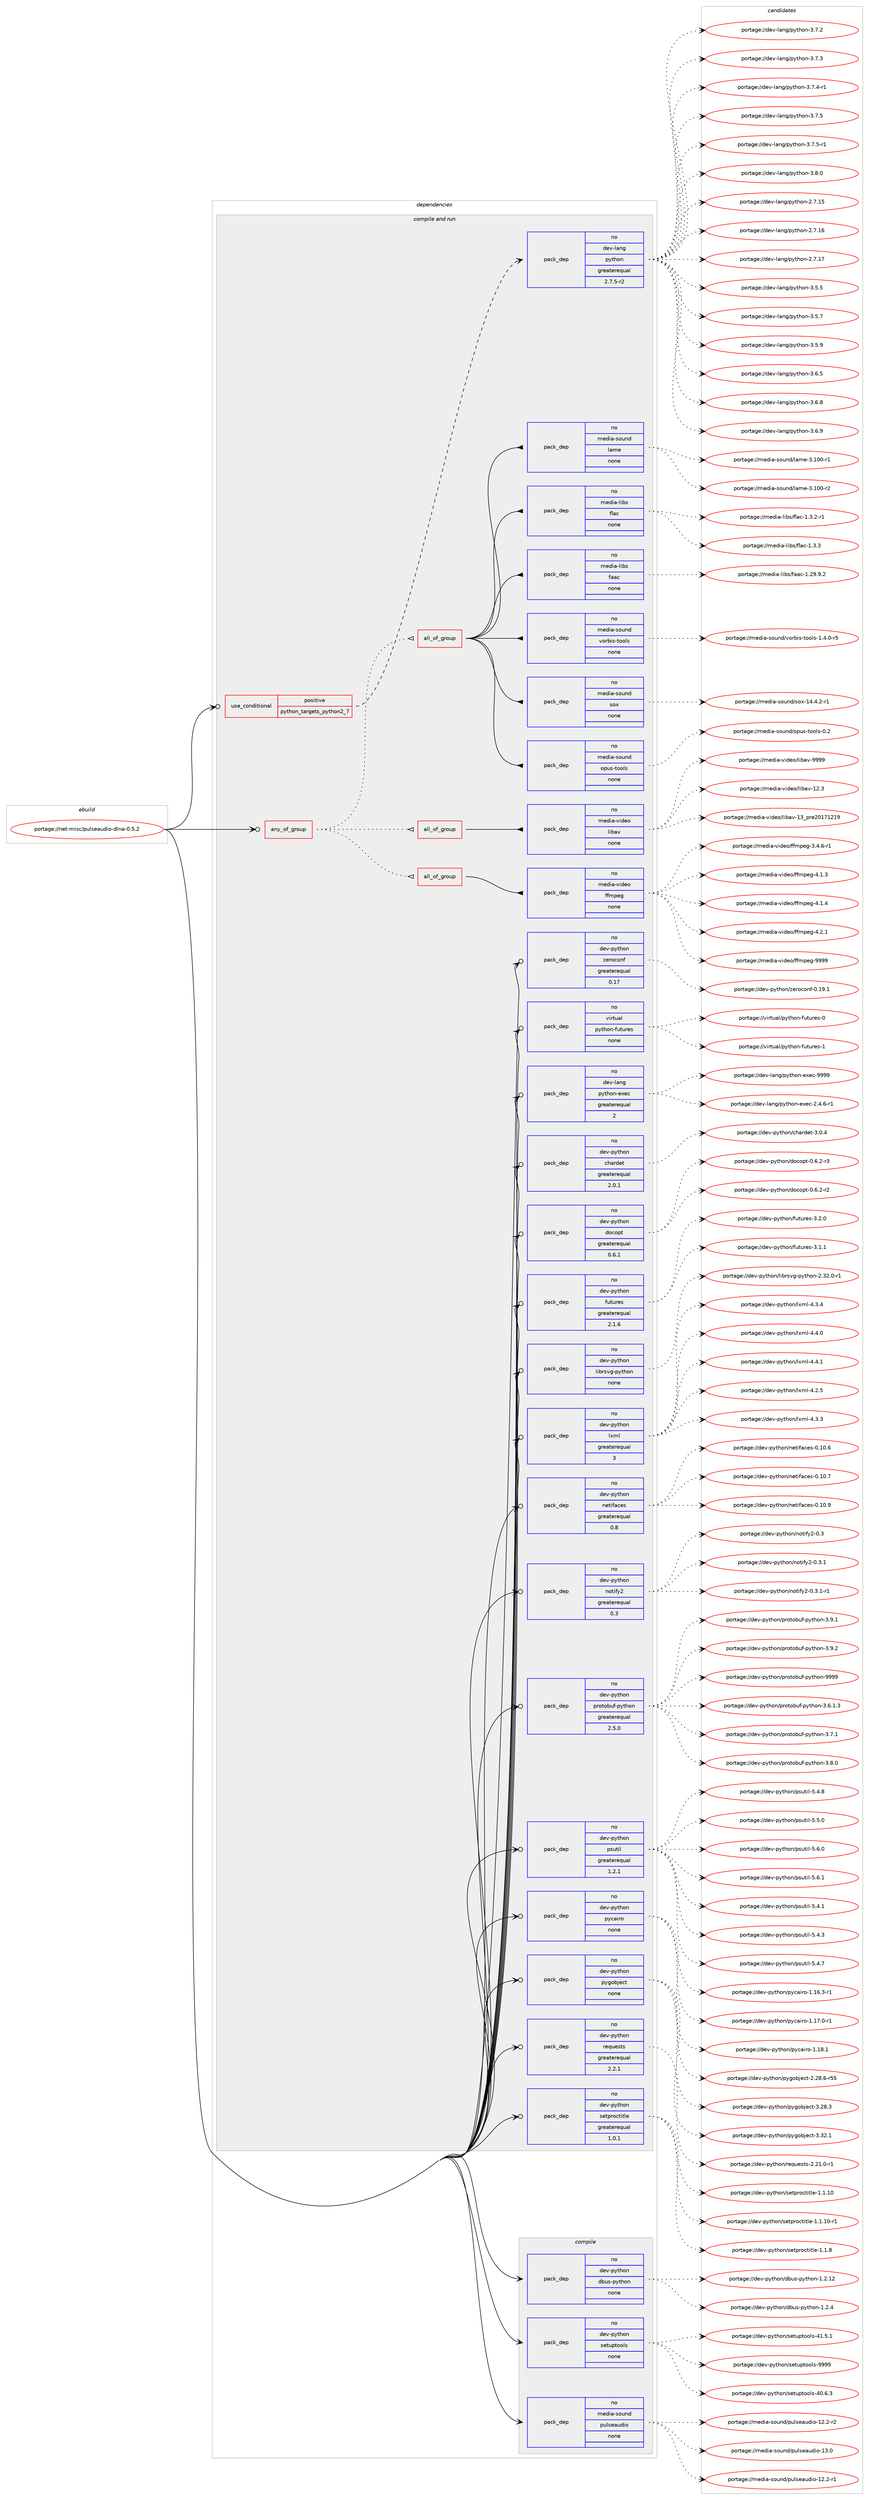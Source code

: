 digraph prolog {

# *************
# Graph options
# *************

newrank=true;
concentrate=true;
compound=true;
graph [rankdir=LR,fontname=Helvetica,fontsize=10,ranksep=1.5];#, ranksep=2.5, nodesep=0.2];
edge  [arrowhead=vee];
node  [fontname=Helvetica,fontsize=10];

# **********
# The ebuild
# **********

subgraph cluster_leftcol {
color=gray;
rank=same;
label=<<i>ebuild</i>>;
id [label="portage://net-misc/pulseaudio-dlna-0.5.2", color=red, width=4, href="../net-misc/pulseaudio-dlna-0.5.2.svg"];
}

# ****************
# The dependencies
# ****************

subgraph cluster_midcol {
color=gray;
label=<<i>dependencies</i>>;
subgraph cluster_compile {
fillcolor="#eeeeee";
style=filled;
label=<<i>compile</i>>;
subgraph pack270598 {
dependency369190 [label=<<TABLE BORDER="0" CELLBORDER="1" CELLSPACING="0" CELLPADDING="4" WIDTH="220"><TR><TD ROWSPAN="6" CELLPADDING="30">pack_dep</TD></TR><TR><TD WIDTH="110">no</TD></TR><TR><TD>dev-python</TD></TR><TR><TD>dbus-python</TD></TR><TR><TD>none</TD></TR><TR><TD></TD></TR></TABLE>>, shape=none, color=blue];
}
id:e -> dependency369190:w [weight=20,style="solid",arrowhead="vee"];
subgraph pack270599 {
dependency369191 [label=<<TABLE BORDER="0" CELLBORDER="1" CELLSPACING="0" CELLPADDING="4" WIDTH="220"><TR><TD ROWSPAN="6" CELLPADDING="30">pack_dep</TD></TR><TR><TD WIDTH="110">no</TD></TR><TR><TD>dev-python</TD></TR><TR><TD>setuptools</TD></TR><TR><TD>none</TD></TR><TR><TD></TD></TR></TABLE>>, shape=none, color=blue];
}
id:e -> dependency369191:w [weight=20,style="solid",arrowhead="vee"];
subgraph pack270600 {
dependency369192 [label=<<TABLE BORDER="0" CELLBORDER="1" CELLSPACING="0" CELLPADDING="4" WIDTH="220"><TR><TD ROWSPAN="6" CELLPADDING="30">pack_dep</TD></TR><TR><TD WIDTH="110">no</TD></TR><TR><TD>media-sound</TD></TR><TR><TD>pulseaudio</TD></TR><TR><TD>none</TD></TR><TR><TD></TD></TR></TABLE>>, shape=none, color=blue];
}
id:e -> dependency369192:w [weight=20,style="solid",arrowhead="vee"];
}
subgraph cluster_compileandrun {
fillcolor="#eeeeee";
style=filled;
label=<<i>compile and run</i>>;
subgraph any6014 {
dependency369193 [label=<<TABLE BORDER="0" CELLBORDER="1" CELLSPACING="0" CELLPADDING="4"><TR><TD CELLPADDING="10">any_of_group</TD></TR></TABLE>>, shape=none, color=red];subgraph all180 {
dependency369194 [label=<<TABLE BORDER="0" CELLBORDER="1" CELLSPACING="0" CELLPADDING="4"><TR><TD CELLPADDING="10">all_of_group</TD></TR></TABLE>>, shape=none, color=red];subgraph pack270601 {
dependency369195 [label=<<TABLE BORDER="0" CELLBORDER="1" CELLSPACING="0" CELLPADDING="4" WIDTH="220"><TR><TD ROWSPAN="6" CELLPADDING="30">pack_dep</TD></TR><TR><TD WIDTH="110">no</TD></TR><TR><TD>media-video</TD></TR><TR><TD>ffmpeg</TD></TR><TR><TD>none</TD></TR><TR><TD></TD></TR></TABLE>>, shape=none, color=blue];
}
dependency369194:e -> dependency369195:w [weight=20,style="solid",arrowhead="inv"];
}
dependency369193:e -> dependency369194:w [weight=20,style="dotted",arrowhead="oinv"];
subgraph all181 {
dependency369196 [label=<<TABLE BORDER="0" CELLBORDER="1" CELLSPACING="0" CELLPADDING="4"><TR><TD CELLPADDING="10">all_of_group</TD></TR></TABLE>>, shape=none, color=red];subgraph pack270602 {
dependency369197 [label=<<TABLE BORDER="0" CELLBORDER="1" CELLSPACING="0" CELLPADDING="4" WIDTH="220"><TR><TD ROWSPAN="6" CELLPADDING="30">pack_dep</TD></TR><TR><TD WIDTH="110">no</TD></TR><TR><TD>media-video</TD></TR><TR><TD>libav</TD></TR><TR><TD>none</TD></TR><TR><TD></TD></TR></TABLE>>, shape=none, color=blue];
}
dependency369196:e -> dependency369197:w [weight=20,style="solid",arrowhead="inv"];
}
dependency369193:e -> dependency369196:w [weight=20,style="dotted",arrowhead="oinv"];
subgraph all182 {
dependency369198 [label=<<TABLE BORDER="0" CELLBORDER="1" CELLSPACING="0" CELLPADDING="4"><TR><TD CELLPADDING="10">all_of_group</TD></TR></TABLE>>, shape=none, color=red];subgraph pack270603 {
dependency369199 [label=<<TABLE BORDER="0" CELLBORDER="1" CELLSPACING="0" CELLPADDING="4" WIDTH="220"><TR><TD ROWSPAN="6" CELLPADDING="30">pack_dep</TD></TR><TR><TD WIDTH="110">no</TD></TR><TR><TD>media-libs</TD></TR><TR><TD>faac</TD></TR><TR><TD>none</TD></TR><TR><TD></TD></TR></TABLE>>, shape=none, color=blue];
}
dependency369198:e -> dependency369199:w [weight=20,style="solid",arrowhead="inv"];
subgraph pack270604 {
dependency369200 [label=<<TABLE BORDER="0" CELLBORDER="1" CELLSPACING="0" CELLPADDING="4" WIDTH="220"><TR><TD ROWSPAN="6" CELLPADDING="30">pack_dep</TD></TR><TR><TD WIDTH="110">no</TD></TR><TR><TD>media-libs</TD></TR><TR><TD>flac</TD></TR><TR><TD>none</TD></TR><TR><TD></TD></TR></TABLE>>, shape=none, color=blue];
}
dependency369198:e -> dependency369200:w [weight=20,style="solid",arrowhead="inv"];
subgraph pack270605 {
dependency369201 [label=<<TABLE BORDER="0" CELLBORDER="1" CELLSPACING="0" CELLPADDING="4" WIDTH="220"><TR><TD ROWSPAN="6" CELLPADDING="30">pack_dep</TD></TR><TR><TD WIDTH="110">no</TD></TR><TR><TD>media-sound</TD></TR><TR><TD>lame</TD></TR><TR><TD>none</TD></TR><TR><TD></TD></TR></TABLE>>, shape=none, color=blue];
}
dependency369198:e -> dependency369201:w [weight=20,style="solid",arrowhead="inv"];
subgraph pack270606 {
dependency369202 [label=<<TABLE BORDER="0" CELLBORDER="1" CELLSPACING="0" CELLPADDING="4" WIDTH="220"><TR><TD ROWSPAN="6" CELLPADDING="30">pack_dep</TD></TR><TR><TD WIDTH="110">no</TD></TR><TR><TD>media-sound</TD></TR><TR><TD>opus-tools</TD></TR><TR><TD>none</TD></TR><TR><TD></TD></TR></TABLE>>, shape=none, color=blue];
}
dependency369198:e -> dependency369202:w [weight=20,style="solid",arrowhead="inv"];
subgraph pack270607 {
dependency369203 [label=<<TABLE BORDER="0" CELLBORDER="1" CELLSPACING="0" CELLPADDING="4" WIDTH="220"><TR><TD ROWSPAN="6" CELLPADDING="30">pack_dep</TD></TR><TR><TD WIDTH="110">no</TD></TR><TR><TD>media-sound</TD></TR><TR><TD>sox</TD></TR><TR><TD>none</TD></TR><TR><TD></TD></TR></TABLE>>, shape=none, color=blue];
}
dependency369198:e -> dependency369203:w [weight=20,style="solid",arrowhead="inv"];
subgraph pack270608 {
dependency369204 [label=<<TABLE BORDER="0" CELLBORDER="1" CELLSPACING="0" CELLPADDING="4" WIDTH="220"><TR><TD ROWSPAN="6" CELLPADDING="30">pack_dep</TD></TR><TR><TD WIDTH="110">no</TD></TR><TR><TD>media-sound</TD></TR><TR><TD>vorbis-tools</TD></TR><TR><TD>none</TD></TR><TR><TD></TD></TR></TABLE>>, shape=none, color=blue];
}
dependency369198:e -> dependency369204:w [weight=20,style="solid",arrowhead="inv"];
}
dependency369193:e -> dependency369198:w [weight=20,style="dotted",arrowhead="oinv"];
}
id:e -> dependency369193:w [weight=20,style="solid",arrowhead="odotvee"];
subgraph cond92401 {
dependency369205 [label=<<TABLE BORDER="0" CELLBORDER="1" CELLSPACING="0" CELLPADDING="4"><TR><TD ROWSPAN="3" CELLPADDING="10">use_conditional</TD></TR><TR><TD>positive</TD></TR><TR><TD>python_targets_python2_7</TD></TR></TABLE>>, shape=none, color=red];
subgraph pack270609 {
dependency369206 [label=<<TABLE BORDER="0" CELLBORDER="1" CELLSPACING="0" CELLPADDING="4" WIDTH="220"><TR><TD ROWSPAN="6" CELLPADDING="30">pack_dep</TD></TR><TR><TD WIDTH="110">no</TD></TR><TR><TD>dev-lang</TD></TR><TR><TD>python</TD></TR><TR><TD>greaterequal</TD></TR><TR><TD>2.7.5-r2</TD></TR></TABLE>>, shape=none, color=blue];
}
dependency369205:e -> dependency369206:w [weight=20,style="dashed",arrowhead="vee"];
}
id:e -> dependency369205:w [weight=20,style="solid",arrowhead="odotvee"];
subgraph pack270610 {
dependency369207 [label=<<TABLE BORDER="0" CELLBORDER="1" CELLSPACING="0" CELLPADDING="4" WIDTH="220"><TR><TD ROWSPAN="6" CELLPADDING="30">pack_dep</TD></TR><TR><TD WIDTH="110">no</TD></TR><TR><TD>dev-lang</TD></TR><TR><TD>python-exec</TD></TR><TR><TD>greaterequal</TD></TR><TR><TD>2</TD></TR></TABLE>>, shape=none, color=blue];
}
id:e -> dependency369207:w [weight=20,style="solid",arrowhead="odotvee"];
subgraph pack270611 {
dependency369208 [label=<<TABLE BORDER="0" CELLBORDER="1" CELLSPACING="0" CELLPADDING="4" WIDTH="220"><TR><TD ROWSPAN="6" CELLPADDING="30">pack_dep</TD></TR><TR><TD WIDTH="110">no</TD></TR><TR><TD>dev-python</TD></TR><TR><TD>chardet</TD></TR><TR><TD>greaterequal</TD></TR><TR><TD>2.0.1</TD></TR></TABLE>>, shape=none, color=blue];
}
id:e -> dependency369208:w [weight=20,style="solid",arrowhead="odotvee"];
subgraph pack270612 {
dependency369209 [label=<<TABLE BORDER="0" CELLBORDER="1" CELLSPACING="0" CELLPADDING="4" WIDTH="220"><TR><TD ROWSPAN="6" CELLPADDING="30">pack_dep</TD></TR><TR><TD WIDTH="110">no</TD></TR><TR><TD>dev-python</TD></TR><TR><TD>docopt</TD></TR><TR><TD>greaterequal</TD></TR><TR><TD>0.6.1</TD></TR></TABLE>>, shape=none, color=blue];
}
id:e -> dependency369209:w [weight=20,style="solid",arrowhead="odotvee"];
subgraph pack270613 {
dependency369210 [label=<<TABLE BORDER="0" CELLBORDER="1" CELLSPACING="0" CELLPADDING="4" WIDTH="220"><TR><TD ROWSPAN="6" CELLPADDING="30">pack_dep</TD></TR><TR><TD WIDTH="110">no</TD></TR><TR><TD>dev-python</TD></TR><TR><TD>futures</TD></TR><TR><TD>greaterequal</TD></TR><TR><TD>2.1.6</TD></TR></TABLE>>, shape=none, color=blue];
}
id:e -> dependency369210:w [weight=20,style="solid",arrowhead="odotvee"];
subgraph pack270614 {
dependency369211 [label=<<TABLE BORDER="0" CELLBORDER="1" CELLSPACING="0" CELLPADDING="4" WIDTH="220"><TR><TD ROWSPAN="6" CELLPADDING="30">pack_dep</TD></TR><TR><TD WIDTH="110">no</TD></TR><TR><TD>dev-python</TD></TR><TR><TD>librsvg-python</TD></TR><TR><TD>none</TD></TR><TR><TD></TD></TR></TABLE>>, shape=none, color=blue];
}
id:e -> dependency369211:w [weight=20,style="solid",arrowhead="odotvee"];
subgraph pack270615 {
dependency369212 [label=<<TABLE BORDER="0" CELLBORDER="1" CELLSPACING="0" CELLPADDING="4" WIDTH="220"><TR><TD ROWSPAN="6" CELLPADDING="30">pack_dep</TD></TR><TR><TD WIDTH="110">no</TD></TR><TR><TD>dev-python</TD></TR><TR><TD>lxml</TD></TR><TR><TD>greaterequal</TD></TR><TR><TD>3</TD></TR></TABLE>>, shape=none, color=blue];
}
id:e -> dependency369212:w [weight=20,style="solid",arrowhead="odotvee"];
subgraph pack270616 {
dependency369213 [label=<<TABLE BORDER="0" CELLBORDER="1" CELLSPACING="0" CELLPADDING="4" WIDTH="220"><TR><TD ROWSPAN="6" CELLPADDING="30">pack_dep</TD></TR><TR><TD WIDTH="110">no</TD></TR><TR><TD>dev-python</TD></TR><TR><TD>netifaces</TD></TR><TR><TD>greaterequal</TD></TR><TR><TD>0.8</TD></TR></TABLE>>, shape=none, color=blue];
}
id:e -> dependency369213:w [weight=20,style="solid",arrowhead="odotvee"];
subgraph pack270617 {
dependency369214 [label=<<TABLE BORDER="0" CELLBORDER="1" CELLSPACING="0" CELLPADDING="4" WIDTH="220"><TR><TD ROWSPAN="6" CELLPADDING="30">pack_dep</TD></TR><TR><TD WIDTH="110">no</TD></TR><TR><TD>dev-python</TD></TR><TR><TD>notify2</TD></TR><TR><TD>greaterequal</TD></TR><TR><TD>0.3</TD></TR></TABLE>>, shape=none, color=blue];
}
id:e -> dependency369214:w [weight=20,style="solid",arrowhead="odotvee"];
subgraph pack270618 {
dependency369215 [label=<<TABLE BORDER="0" CELLBORDER="1" CELLSPACING="0" CELLPADDING="4" WIDTH="220"><TR><TD ROWSPAN="6" CELLPADDING="30">pack_dep</TD></TR><TR><TD WIDTH="110">no</TD></TR><TR><TD>dev-python</TD></TR><TR><TD>protobuf-python</TD></TR><TR><TD>greaterequal</TD></TR><TR><TD>2.5.0</TD></TR></TABLE>>, shape=none, color=blue];
}
id:e -> dependency369215:w [weight=20,style="solid",arrowhead="odotvee"];
subgraph pack270619 {
dependency369216 [label=<<TABLE BORDER="0" CELLBORDER="1" CELLSPACING="0" CELLPADDING="4" WIDTH="220"><TR><TD ROWSPAN="6" CELLPADDING="30">pack_dep</TD></TR><TR><TD WIDTH="110">no</TD></TR><TR><TD>dev-python</TD></TR><TR><TD>psutil</TD></TR><TR><TD>greaterequal</TD></TR><TR><TD>1.2.1</TD></TR></TABLE>>, shape=none, color=blue];
}
id:e -> dependency369216:w [weight=20,style="solid",arrowhead="odotvee"];
subgraph pack270620 {
dependency369217 [label=<<TABLE BORDER="0" CELLBORDER="1" CELLSPACING="0" CELLPADDING="4" WIDTH="220"><TR><TD ROWSPAN="6" CELLPADDING="30">pack_dep</TD></TR><TR><TD WIDTH="110">no</TD></TR><TR><TD>dev-python</TD></TR><TR><TD>pycairo</TD></TR><TR><TD>none</TD></TR><TR><TD></TD></TR></TABLE>>, shape=none, color=blue];
}
id:e -> dependency369217:w [weight=20,style="solid",arrowhead="odotvee"];
subgraph pack270621 {
dependency369218 [label=<<TABLE BORDER="0" CELLBORDER="1" CELLSPACING="0" CELLPADDING="4" WIDTH="220"><TR><TD ROWSPAN="6" CELLPADDING="30">pack_dep</TD></TR><TR><TD WIDTH="110">no</TD></TR><TR><TD>dev-python</TD></TR><TR><TD>pygobject</TD></TR><TR><TD>none</TD></TR><TR><TD></TD></TR></TABLE>>, shape=none, color=blue];
}
id:e -> dependency369218:w [weight=20,style="solid",arrowhead="odotvee"];
subgraph pack270622 {
dependency369219 [label=<<TABLE BORDER="0" CELLBORDER="1" CELLSPACING="0" CELLPADDING="4" WIDTH="220"><TR><TD ROWSPAN="6" CELLPADDING="30">pack_dep</TD></TR><TR><TD WIDTH="110">no</TD></TR><TR><TD>dev-python</TD></TR><TR><TD>requests</TD></TR><TR><TD>greaterequal</TD></TR><TR><TD>2.2.1</TD></TR></TABLE>>, shape=none, color=blue];
}
id:e -> dependency369219:w [weight=20,style="solid",arrowhead="odotvee"];
subgraph pack270623 {
dependency369220 [label=<<TABLE BORDER="0" CELLBORDER="1" CELLSPACING="0" CELLPADDING="4" WIDTH="220"><TR><TD ROWSPAN="6" CELLPADDING="30">pack_dep</TD></TR><TR><TD WIDTH="110">no</TD></TR><TR><TD>dev-python</TD></TR><TR><TD>setproctitle</TD></TR><TR><TD>greaterequal</TD></TR><TR><TD>1.0.1</TD></TR></TABLE>>, shape=none, color=blue];
}
id:e -> dependency369220:w [weight=20,style="solid",arrowhead="odotvee"];
subgraph pack270624 {
dependency369221 [label=<<TABLE BORDER="0" CELLBORDER="1" CELLSPACING="0" CELLPADDING="4" WIDTH="220"><TR><TD ROWSPAN="6" CELLPADDING="30">pack_dep</TD></TR><TR><TD WIDTH="110">no</TD></TR><TR><TD>dev-python</TD></TR><TR><TD>zeroconf</TD></TR><TR><TD>greaterequal</TD></TR><TR><TD>0.17</TD></TR></TABLE>>, shape=none, color=blue];
}
id:e -> dependency369221:w [weight=20,style="solid",arrowhead="odotvee"];
subgraph pack270625 {
dependency369222 [label=<<TABLE BORDER="0" CELLBORDER="1" CELLSPACING="0" CELLPADDING="4" WIDTH="220"><TR><TD ROWSPAN="6" CELLPADDING="30">pack_dep</TD></TR><TR><TD WIDTH="110">no</TD></TR><TR><TD>virtual</TD></TR><TR><TD>python-futures</TD></TR><TR><TD>none</TD></TR><TR><TD></TD></TR></TABLE>>, shape=none, color=blue];
}
id:e -> dependency369222:w [weight=20,style="solid",arrowhead="odotvee"];
}
subgraph cluster_run {
fillcolor="#eeeeee";
style=filled;
label=<<i>run</i>>;
}
}

# **************
# The candidates
# **************

subgraph cluster_choices {
rank=same;
color=gray;
label=<<i>candidates</i>>;

subgraph choice270598 {
color=black;
nodesep=1;
choiceportage1001011184511212111610411111047100981171154511212111610411111045494650464950 [label="portage://dev-python/dbus-python-1.2.12", color=red, width=4,href="../dev-python/dbus-python-1.2.12.svg"];
choiceportage10010111845112121116104111110471009811711545112121116104111110454946504652 [label="portage://dev-python/dbus-python-1.2.4", color=red, width=4,href="../dev-python/dbus-python-1.2.4.svg"];
dependency369190:e -> choiceportage1001011184511212111610411111047100981171154511212111610411111045494650464950:w [style=dotted,weight="100"];
dependency369190:e -> choiceportage10010111845112121116104111110471009811711545112121116104111110454946504652:w [style=dotted,weight="100"];
}
subgraph choice270599 {
color=black;
nodesep=1;
choiceportage100101118451121211161041111104711510111611711211611111110811545524846544651 [label="portage://dev-python/setuptools-40.6.3", color=red, width=4,href="../dev-python/setuptools-40.6.3.svg"];
choiceportage100101118451121211161041111104711510111611711211611111110811545524946534649 [label="portage://dev-python/setuptools-41.5.1", color=red, width=4,href="../dev-python/setuptools-41.5.1.svg"];
choiceportage10010111845112121116104111110471151011161171121161111111081154557575757 [label="portage://dev-python/setuptools-9999", color=red, width=4,href="../dev-python/setuptools-9999.svg"];
dependency369191:e -> choiceportage100101118451121211161041111104711510111611711211611111110811545524846544651:w [style=dotted,weight="100"];
dependency369191:e -> choiceportage100101118451121211161041111104711510111611711211611111110811545524946534649:w [style=dotted,weight="100"];
dependency369191:e -> choiceportage10010111845112121116104111110471151011161171121161111111081154557575757:w [style=dotted,weight="100"];
}
subgraph choice270600 {
color=black;
nodesep=1;
choiceportage1091011001059745115111117110100471121171081151019711710010511145495046504511449 [label="portage://media-sound/pulseaudio-12.2-r1", color=red, width=4,href="../media-sound/pulseaudio-12.2-r1.svg"];
choiceportage1091011001059745115111117110100471121171081151019711710010511145495046504511450 [label="portage://media-sound/pulseaudio-12.2-r2", color=red, width=4,href="../media-sound/pulseaudio-12.2-r2.svg"];
choiceportage109101100105974511511111711010047112117108115101971171001051114549514648 [label="portage://media-sound/pulseaudio-13.0", color=red, width=4,href="../media-sound/pulseaudio-13.0.svg"];
dependency369192:e -> choiceportage1091011001059745115111117110100471121171081151019711710010511145495046504511449:w [style=dotted,weight="100"];
dependency369192:e -> choiceportage1091011001059745115111117110100471121171081151019711710010511145495046504511450:w [style=dotted,weight="100"];
dependency369192:e -> choiceportage109101100105974511511111711010047112117108115101971171001051114549514648:w [style=dotted,weight="100"];
}
subgraph choice270601 {
color=black;
nodesep=1;
choiceportage1091011001059745118105100101111471021021091121011034551465246544511449 [label="portage://media-video/ffmpeg-3.4.6-r1", color=red, width=4,href="../media-video/ffmpeg-3.4.6-r1.svg"];
choiceportage109101100105974511810510010111147102102109112101103455246494651 [label="portage://media-video/ffmpeg-4.1.3", color=red, width=4,href="../media-video/ffmpeg-4.1.3.svg"];
choiceportage109101100105974511810510010111147102102109112101103455246494652 [label="portage://media-video/ffmpeg-4.1.4", color=red, width=4,href="../media-video/ffmpeg-4.1.4.svg"];
choiceportage109101100105974511810510010111147102102109112101103455246504649 [label="portage://media-video/ffmpeg-4.2.1", color=red, width=4,href="../media-video/ffmpeg-4.2.1.svg"];
choiceportage1091011001059745118105100101111471021021091121011034557575757 [label="portage://media-video/ffmpeg-9999", color=red, width=4,href="../media-video/ffmpeg-9999.svg"];
dependency369195:e -> choiceportage1091011001059745118105100101111471021021091121011034551465246544511449:w [style=dotted,weight="100"];
dependency369195:e -> choiceportage109101100105974511810510010111147102102109112101103455246494651:w [style=dotted,weight="100"];
dependency369195:e -> choiceportage109101100105974511810510010111147102102109112101103455246494652:w [style=dotted,weight="100"];
dependency369195:e -> choiceportage109101100105974511810510010111147102102109112101103455246504649:w [style=dotted,weight="100"];
dependency369195:e -> choiceportage1091011001059745118105100101111471021021091121011034557575757:w [style=dotted,weight="100"];
}
subgraph choice270602 {
color=black;
nodesep=1;
choiceportage10910110010597451181051001011114710810598971184549504651 [label="portage://media-video/libav-12.3", color=red, width=4,href="../media-video/libav-12.3.svg"];
choiceportage1091011001059745118105100101111471081059897118454951951121141015048495549504957 [label="portage://media-video/libav-13_pre20171219", color=red, width=4,href="../media-video/libav-13_pre20171219.svg"];
choiceportage10910110010597451181051001011114710810598971184557575757 [label="portage://media-video/libav-9999", color=red, width=4,href="../media-video/libav-9999.svg"];
dependency369197:e -> choiceportage10910110010597451181051001011114710810598971184549504651:w [style=dotted,weight="100"];
dependency369197:e -> choiceportage1091011001059745118105100101111471081059897118454951951121141015048495549504957:w [style=dotted,weight="100"];
dependency369197:e -> choiceportage10910110010597451181051001011114710810598971184557575757:w [style=dotted,weight="100"];
}
subgraph choice270603 {
color=black;
nodesep=1;
choiceportage10910110010597451081059811547102979799454946505746574650 [label="portage://media-libs/faac-1.29.9.2", color=red, width=4,href="../media-libs/faac-1.29.9.2.svg"];
dependency369199:e -> choiceportage10910110010597451081059811547102979799454946505746574650:w [style=dotted,weight="100"];
}
subgraph choice270604 {
color=black;
nodesep=1;
choiceportage1091011001059745108105981154710210897994549465146504511449 [label="portage://media-libs/flac-1.3.2-r1", color=red, width=4,href="../media-libs/flac-1.3.2-r1.svg"];
choiceportage109101100105974510810598115471021089799454946514651 [label="portage://media-libs/flac-1.3.3", color=red, width=4,href="../media-libs/flac-1.3.3.svg"];
dependency369200:e -> choiceportage1091011001059745108105981154710210897994549465146504511449:w [style=dotted,weight="100"];
dependency369200:e -> choiceportage109101100105974510810598115471021089799454946514651:w [style=dotted,weight="100"];
}
subgraph choice270605 {
color=black;
nodesep=1;
choiceportage109101100105974511511111711010047108971091014551464948484511449 [label="portage://media-sound/lame-3.100-r1", color=red, width=4,href="../media-sound/lame-3.100-r1.svg"];
choiceportage109101100105974511511111711010047108971091014551464948484511450 [label="portage://media-sound/lame-3.100-r2", color=red, width=4,href="../media-sound/lame-3.100-r2.svg"];
dependency369201:e -> choiceportage109101100105974511511111711010047108971091014551464948484511449:w [style=dotted,weight="100"];
dependency369201:e -> choiceportage109101100105974511511111711010047108971091014551464948484511450:w [style=dotted,weight="100"];
}
subgraph choice270606 {
color=black;
nodesep=1;
choiceportage1091011001059745115111117110100471111121171154511611111110811545484650 [label="portage://media-sound/opus-tools-0.2", color=red, width=4,href="../media-sound/opus-tools-0.2.svg"];
dependency369202:e -> choiceportage1091011001059745115111117110100471111121171154511611111110811545484650:w [style=dotted,weight="100"];
}
subgraph choice270607 {
color=black;
nodesep=1;
choiceportage109101100105974511511111711010047115111120454952465246504511449 [label="portage://media-sound/sox-14.4.2-r1", color=red, width=4,href="../media-sound/sox-14.4.2-r1.svg"];
dependency369203:e -> choiceportage109101100105974511511111711010047115111120454952465246504511449:w [style=dotted,weight="100"];
}
subgraph choice270608 {
color=black;
nodesep=1;
choiceportage10910110010597451151111171101004711811111498105115451161111111081154549465246484511453 [label="portage://media-sound/vorbis-tools-1.4.0-r5", color=red, width=4,href="../media-sound/vorbis-tools-1.4.0-r5.svg"];
dependency369204:e -> choiceportage10910110010597451151111171101004711811111498105115451161111111081154549465246484511453:w [style=dotted,weight="100"];
}
subgraph choice270609 {
color=black;
nodesep=1;
choiceportage10010111845108971101034711212111610411111045504655464953 [label="portage://dev-lang/python-2.7.15", color=red, width=4,href="../dev-lang/python-2.7.15.svg"];
choiceportage10010111845108971101034711212111610411111045504655464954 [label="portage://dev-lang/python-2.7.16", color=red, width=4,href="../dev-lang/python-2.7.16.svg"];
choiceportage10010111845108971101034711212111610411111045504655464955 [label="portage://dev-lang/python-2.7.17", color=red, width=4,href="../dev-lang/python-2.7.17.svg"];
choiceportage100101118451089711010347112121116104111110455146534653 [label="portage://dev-lang/python-3.5.5", color=red, width=4,href="../dev-lang/python-3.5.5.svg"];
choiceportage100101118451089711010347112121116104111110455146534655 [label="portage://dev-lang/python-3.5.7", color=red, width=4,href="../dev-lang/python-3.5.7.svg"];
choiceportage100101118451089711010347112121116104111110455146534657 [label="portage://dev-lang/python-3.5.9", color=red, width=4,href="../dev-lang/python-3.5.9.svg"];
choiceportage100101118451089711010347112121116104111110455146544653 [label="portage://dev-lang/python-3.6.5", color=red, width=4,href="../dev-lang/python-3.6.5.svg"];
choiceportage100101118451089711010347112121116104111110455146544656 [label="portage://dev-lang/python-3.6.8", color=red, width=4,href="../dev-lang/python-3.6.8.svg"];
choiceportage100101118451089711010347112121116104111110455146544657 [label="portage://dev-lang/python-3.6.9", color=red, width=4,href="../dev-lang/python-3.6.9.svg"];
choiceportage100101118451089711010347112121116104111110455146554650 [label="portage://dev-lang/python-3.7.2", color=red, width=4,href="../dev-lang/python-3.7.2.svg"];
choiceportage100101118451089711010347112121116104111110455146554651 [label="portage://dev-lang/python-3.7.3", color=red, width=4,href="../dev-lang/python-3.7.3.svg"];
choiceportage1001011184510897110103471121211161041111104551465546524511449 [label="portage://dev-lang/python-3.7.4-r1", color=red, width=4,href="../dev-lang/python-3.7.4-r1.svg"];
choiceportage100101118451089711010347112121116104111110455146554653 [label="portage://dev-lang/python-3.7.5", color=red, width=4,href="../dev-lang/python-3.7.5.svg"];
choiceportage1001011184510897110103471121211161041111104551465546534511449 [label="portage://dev-lang/python-3.7.5-r1", color=red, width=4,href="../dev-lang/python-3.7.5-r1.svg"];
choiceportage100101118451089711010347112121116104111110455146564648 [label="portage://dev-lang/python-3.8.0", color=red, width=4,href="../dev-lang/python-3.8.0.svg"];
dependency369206:e -> choiceportage10010111845108971101034711212111610411111045504655464953:w [style=dotted,weight="100"];
dependency369206:e -> choiceportage10010111845108971101034711212111610411111045504655464954:w [style=dotted,weight="100"];
dependency369206:e -> choiceportage10010111845108971101034711212111610411111045504655464955:w [style=dotted,weight="100"];
dependency369206:e -> choiceportage100101118451089711010347112121116104111110455146534653:w [style=dotted,weight="100"];
dependency369206:e -> choiceportage100101118451089711010347112121116104111110455146534655:w [style=dotted,weight="100"];
dependency369206:e -> choiceportage100101118451089711010347112121116104111110455146534657:w [style=dotted,weight="100"];
dependency369206:e -> choiceportage100101118451089711010347112121116104111110455146544653:w [style=dotted,weight="100"];
dependency369206:e -> choiceportage100101118451089711010347112121116104111110455146544656:w [style=dotted,weight="100"];
dependency369206:e -> choiceportage100101118451089711010347112121116104111110455146544657:w [style=dotted,weight="100"];
dependency369206:e -> choiceportage100101118451089711010347112121116104111110455146554650:w [style=dotted,weight="100"];
dependency369206:e -> choiceportage100101118451089711010347112121116104111110455146554651:w [style=dotted,weight="100"];
dependency369206:e -> choiceportage1001011184510897110103471121211161041111104551465546524511449:w [style=dotted,weight="100"];
dependency369206:e -> choiceportage100101118451089711010347112121116104111110455146554653:w [style=dotted,weight="100"];
dependency369206:e -> choiceportage1001011184510897110103471121211161041111104551465546534511449:w [style=dotted,weight="100"];
dependency369206:e -> choiceportage100101118451089711010347112121116104111110455146564648:w [style=dotted,weight="100"];
}
subgraph choice270610 {
color=black;
nodesep=1;
choiceportage10010111845108971101034711212111610411111045101120101994550465246544511449 [label="portage://dev-lang/python-exec-2.4.6-r1", color=red, width=4,href="../dev-lang/python-exec-2.4.6-r1.svg"];
choiceportage10010111845108971101034711212111610411111045101120101994557575757 [label="portage://dev-lang/python-exec-9999", color=red, width=4,href="../dev-lang/python-exec-9999.svg"];
dependency369207:e -> choiceportage10010111845108971101034711212111610411111045101120101994550465246544511449:w [style=dotted,weight="100"];
dependency369207:e -> choiceportage10010111845108971101034711212111610411111045101120101994557575757:w [style=dotted,weight="100"];
}
subgraph choice270611 {
color=black;
nodesep=1;
choiceportage10010111845112121116104111110479910497114100101116455146484652 [label="portage://dev-python/chardet-3.0.4", color=red, width=4,href="../dev-python/chardet-3.0.4.svg"];
dependency369208:e -> choiceportage10010111845112121116104111110479910497114100101116455146484652:w [style=dotted,weight="100"];
}
subgraph choice270612 {
color=black;
nodesep=1;
choiceportage1001011184511212111610411111047100111991111121164548465446504511450 [label="portage://dev-python/docopt-0.6.2-r2", color=red, width=4,href="../dev-python/docopt-0.6.2-r2.svg"];
choiceportage1001011184511212111610411111047100111991111121164548465446504511451 [label="portage://dev-python/docopt-0.6.2-r3", color=red, width=4,href="../dev-python/docopt-0.6.2-r3.svg"];
dependency369209:e -> choiceportage1001011184511212111610411111047100111991111121164548465446504511450:w [style=dotted,weight="100"];
dependency369209:e -> choiceportage1001011184511212111610411111047100111991111121164548465446504511451:w [style=dotted,weight="100"];
}
subgraph choice270613 {
color=black;
nodesep=1;
choiceportage1001011184511212111610411111047102117116117114101115455146494649 [label="portage://dev-python/futures-3.1.1", color=red, width=4,href="../dev-python/futures-3.1.1.svg"];
choiceportage1001011184511212111610411111047102117116117114101115455146504648 [label="portage://dev-python/futures-3.2.0", color=red, width=4,href="../dev-python/futures-3.2.0.svg"];
dependency369210:e -> choiceportage1001011184511212111610411111047102117116117114101115455146494649:w [style=dotted,weight="100"];
dependency369210:e -> choiceportage1001011184511212111610411111047102117116117114101115455146504648:w [style=dotted,weight="100"];
}
subgraph choice270614 {
color=black;
nodesep=1;
choiceportage10010111845112121116104111110471081059811411511810345112121116104111110455046515046484511449 [label="portage://dev-python/librsvg-python-2.32.0-r1", color=red, width=4,href="../dev-python/librsvg-python-2.32.0-r1.svg"];
dependency369211:e -> choiceportage10010111845112121116104111110471081059811411511810345112121116104111110455046515046484511449:w [style=dotted,weight="100"];
}
subgraph choice270615 {
color=black;
nodesep=1;
choiceportage1001011184511212111610411111047108120109108455246504653 [label="portage://dev-python/lxml-4.2.5", color=red, width=4,href="../dev-python/lxml-4.2.5.svg"];
choiceportage1001011184511212111610411111047108120109108455246514651 [label="portage://dev-python/lxml-4.3.3", color=red, width=4,href="../dev-python/lxml-4.3.3.svg"];
choiceportage1001011184511212111610411111047108120109108455246514652 [label="portage://dev-python/lxml-4.3.4", color=red, width=4,href="../dev-python/lxml-4.3.4.svg"];
choiceportage1001011184511212111610411111047108120109108455246524648 [label="portage://dev-python/lxml-4.4.0", color=red, width=4,href="../dev-python/lxml-4.4.0.svg"];
choiceportage1001011184511212111610411111047108120109108455246524649 [label="portage://dev-python/lxml-4.4.1", color=red, width=4,href="../dev-python/lxml-4.4.1.svg"];
dependency369212:e -> choiceportage1001011184511212111610411111047108120109108455246504653:w [style=dotted,weight="100"];
dependency369212:e -> choiceportage1001011184511212111610411111047108120109108455246514651:w [style=dotted,weight="100"];
dependency369212:e -> choiceportage1001011184511212111610411111047108120109108455246514652:w [style=dotted,weight="100"];
dependency369212:e -> choiceportage1001011184511212111610411111047108120109108455246524648:w [style=dotted,weight="100"];
dependency369212:e -> choiceportage1001011184511212111610411111047108120109108455246524649:w [style=dotted,weight="100"];
}
subgraph choice270616 {
color=black;
nodesep=1;
choiceportage1001011184511212111610411111047110101116105102979910111545484649484654 [label="portage://dev-python/netifaces-0.10.6", color=red, width=4,href="../dev-python/netifaces-0.10.6.svg"];
choiceportage1001011184511212111610411111047110101116105102979910111545484649484655 [label="portage://dev-python/netifaces-0.10.7", color=red, width=4,href="../dev-python/netifaces-0.10.7.svg"];
choiceportage1001011184511212111610411111047110101116105102979910111545484649484657 [label="portage://dev-python/netifaces-0.10.9", color=red, width=4,href="../dev-python/netifaces-0.10.9.svg"];
dependency369213:e -> choiceportage1001011184511212111610411111047110101116105102979910111545484649484654:w [style=dotted,weight="100"];
dependency369213:e -> choiceportage1001011184511212111610411111047110101116105102979910111545484649484655:w [style=dotted,weight="100"];
dependency369213:e -> choiceportage1001011184511212111610411111047110101116105102979910111545484649484657:w [style=dotted,weight="100"];
}
subgraph choice270617 {
color=black;
nodesep=1;
choiceportage10010111845112121116104111110471101111161051021215045484651 [label="portage://dev-python/notify2-0.3", color=red, width=4,href="../dev-python/notify2-0.3.svg"];
choiceportage100101118451121211161041111104711011111610510212150454846514649 [label="portage://dev-python/notify2-0.3.1", color=red, width=4,href="../dev-python/notify2-0.3.1.svg"];
choiceportage1001011184511212111610411111047110111116105102121504548465146494511449 [label="portage://dev-python/notify2-0.3.1-r1", color=red, width=4,href="../dev-python/notify2-0.3.1-r1.svg"];
dependency369214:e -> choiceportage10010111845112121116104111110471101111161051021215045484651:w [style=dotted,weight="100"];
dependency369214:e -> choiceportage100101118451121211161041111104711011111610510212150454846514649:w [style=dotted,weight="100"];
dependency369214:e -> choiceportage1001011184511212111610411111047110111116105102121504548465146494511449:w [style=dotted,weight="100"];
}
subgraph choice270618 {
color=black;
nodesep=1;
choiceportage100101118451121211161041111104711211411111611198117102451121211161041111104551465446494651 [label="portage://dev-python/protobuf-python-3.6.1.3", color=red, width=4,href="../dev-python/protobuf-python-3.6.1.3.svg"];
choiceportage10010111845112121116104111110471121141111161119811710245112121116104111110455146554649 [label="portage://dev-python/protobuf-python-3.7.1", color=red, width=4,href="../dev-python/protobuf-python-3.7.1.svg"];
choiceportage10010111845112121116104111110471121141111161119811710245112121116104111110455146564648 [label="portage://dev-python/protobuf-python-3.8.0", color=red, width=4,href="../dev-python/protobuf-python-3.8.0.svg"];
choiceportage10010111845112121116104111110471121141111161119811710245112121116104111110455146574649 [label="portage://dev-python/protobuf-python-3.9.1", color=red, width=4,href="../dev-python/protobuf-python-3.9.1.svg"];
choiceportage10010111845112121116104111110471121141111161119811710245112121116104111110455146574650 [label="portage://dev-python/protobuf-python-3.9.2", color=red, width=4,href="../dev-python/protobuf-python-3.9.2.svg"];
choiceportage100101118451121211161041111104711211411111611198117102451121211161041111104557575757 [label="portage://dev-python/protobuf-python-9999", color=red, width=4,href="../dev-python/protobuf-python-9999.svg"];
dependency369215:e -> choiceportage100101118451121211161041111104711211411111611198117102451121211161041111104551465446494651:w [style=dotted,weight="100"];
dependency369215:e -> choiceportage10010111845112121116104111110471121141111161119811710245112121116104111110455146554649:w [style=dotted,weight="100"];
dependency369215:e -> choiceportage10010111845112121116104111110471121141111161119811710245112121116104111110455146564648:w [style=dotted,weight="100"];
dependency369215:e -> choiceportage10010111845112121116104111110471121141111161119811710245112121116104111110455146574649:w [style=dotted,weight="100"];
dependency369215:e -> choiceportage10010111845112121116104111110471121141111161119811710245112121116104111110455146574650:w [style=dotted,weight="100"];
dependency369215:e -> choiceportage100101118451121211161041111104711211411111611198117102451121211161041111104557575757:w [style=dotted,weight="100"];
}
subgraph choice270619 {
color=black;
nodesep=1;
choiceportage1001011184511212111610411111047112115117116105108455346524649 [label="portage://dev-python/psutil-5.4.1", color=red, width=4,href="../dev-python/psutil-5.4.1.svg"];
choiceportage1001011184511212111610411111047112115117116105108455346524651 [label="portage://dev-python/psutil-5.4.3", color=red, width=4,href="../dev-python/psutil-5.4.3.svg"];
choiceportage1001011184511212111610411111047112115117116105108455346524655 [label="portage://dev-python/psutil-5.4.7", color=red, width=4,href="../dev-python/psutil-5.4.7.svg"];
choiceportage1001011184511212111610411111047112115117116105108455346524656 [label="portage://dev-python/psutil-5.4.8", color=red, width=4,href="../dev-python/psutil-5.4.8.svg"];
choiceportage1001011184511212111610411111047112115117116105108455346534648 [label="portage://dev-python/psutil-5.5.0", color=red, width=4,href="../dev-python/psutil-5.5.0.svg"];
choiceportage1001011184511212111610411111047112115117116105108455346544648 [label="portage://dev-python/psutil-5.6.0", color=red, width=4,href="../dev-python/psutil-5.6.0.svg"];
choiceportage1001011184511212111610411111047112115117116105108455346544649 [label="portage://dev-python/psutil-5.6.1", color=red, width=4,href="../dev-python/psutil-5.6.1.svg"];
dependency369216:e -> choiceportage1001011184511212111610411111047112115117116105108455346524649:w [style=dotted,weight="100"];
dependency369216:e -> choiceportage1001011184511212111610411111047112115117116105108455346524651:w [style=dotted,weight="100"];
dependency369216:e -> choiceportage1001011184511212111610411111047112115117116105108455346524655:w [style=dotted,weight="100"];
dependency369216:e -> choiceportage1001011184511212111610411111047112115117116105108455346524656:w [style=dotted,weight="100"];
dependency369216:e -> choiceportage1001011184511212111610411111047112115117116105108455346534648:w [style=dotted,weight="100"];
dependency369216:e -> choiceportage1001011184511212111610411111047112115117116105108455346544648:w [style=dotted,weight="100"];
dependency369216:e -> choiceportage1001011184511212111610411111047112115117116105108455346544649:w [style=dotted,weight="100"];
}
subgraph choice270620 {
color=black;
nodesep=1;
choiceportage10010111845112121116104111110471121219997105114111454946495446514511449 [label="portage://dev-python/pycairo-1.16.3-r1", color=red, width=4,href="../dev-python/pycairo-1.16.3-r1.svg"];
choiceportage10010111845112121116104111110471121219997105114111454946495546484511449 [label="portage://dev-python/pycairo-1.17.0-r1", color=red, width=4,href="../dev-python/pycairo-1.17.0-r1.svg"];
choiceportage1001011184511212111610411111047112121999710511411145494649564649 [label="portage://dev-python/pycairo-1.18.1", color=red, width=4,href="../dev-python/pycairo-1.18.1.svg"];
dependency369217:e -> choiceportage10010111845112121116104111110471121219997105114111454946495446514511449:w [style=dotted,weight="100"];
dependency369217:e -> choiceportage10010111845112121116104111110471121219997105114111454946495546484511449:w [style=dotted,weight="100"];
dependency369217:e -> choiceportage1001011184511212111610411111047112121999710511411145494649564649:w [style=dotted,weight="100"];
}
subgraph choice270621 {
color=black;
nodesep=1;
choiceportage1001011184511212111610411111047112121103111981061019911645504650564654451145353 [label="portage://dev-python/pygobject-2.28.6-r55", color=red, width=4,href="../dev-python/pygobject-2.28.6-r55.svg"];
choiceportage1001011184511212111610411111047112121103111981061019911645514650564651 [label="portage://dev-python/pygobject-3.28.3", color=red, width=4,href="../dev-python/pygobject-3.28.3.svg"];
choiceportage1001011184511212111610411111047112121103111981061019911645514651504649 [label="portage://dev-python/pygobject-3.32.1", color=red, width=4,href="../dev-python/pygobject-3.32.1.svg"];
dependency369218:e -> choiceportage1001011184511212111610411111047112121103111981061019911645504650564654451145353:w [style=dotted,weight="100"];
dependency369218:e -> choiceportage1001011184511212111610411111047112121103111981061019911645514650564651:w [style=dotted,weight="100"];
dependency369218:e -> choiceportage1001011184511212111610411111047112121103111981061019911645514651504649:w [style=dotted,weight="100"];
}
subgraph choice270622 {
color=black;
nodesep=1;
choiceportage1001011184511212111610411111047114101113117101115116115455046504946484511449 [label="portage://dev-python/requests-2.21.0-r1", color=red, width=4,href="../dev-python/requests-2.21.0-r1.svg"];
dependency369219:e -> choiceportage1001011184511212111610411111047114101113117101115116115455046504946484511449:w [style=dotted,weight="100"];
}
subgraph choice270623 {
color=black;
nodesep=1;
choiceportage10010111845112121116104111110471151011161121141119911610511610810145494649464948 [label="portage://dev-python/setproctitle-1.1.10", color=red, width=4,href="../dev-python/setproctitle-1.1.10.svg"];
choiceportage100101118451121211161041111104711510111611211411199116105116108101454946494649484511449 [label="portage://dev-python/setproctitle-1.1.10-r1", color=red, width=4,href="../dev-python/setproctitle-1.1.10-r1.svg"];
choiceportage100101118451121211161041111104711510111611211411199116105116108101454946494656 [label="portage://dev-python/setproctitle-1.1.8", color=red, width=4,href="../dev-python/setproctitle-1.1.8.svg"];
dependency369220:e -> choiceportage10010111845112121116104111110471151011161121141119911610511610810145494649464948:w [style=dotted,weight="100"];
dependency369220:e -> choiceportage100101118451121211161041111104711510111611211411199116105116108101454946494649484511449:w [style=dotted,weight="100"];
dependency369220:e -> choiceportage100101118451121211161041111104711510111611211411199116105116108101454946494656:w [style=dotted,weight="100"];
}
subgraph choice270624 {
color=black;
nodesep=1;
choiceportage10010111845112121116104111110471221011141119911111010245484649574649 [label="portage://dev-python/zeroconf-0.19.1", color=red, width=4,href="../dev-python/zeroconf-0.19.1.svg"];
dependency369221:e -> choiceportage10010111845112121116104111110471221011141119911111010245484649574649:w [style=dotted,weight="100"];
}
subgraph choice270625 {
color=black;
nodesep=1;
choiceportage1181051141161179710847112121116104111110451021171161171141011154548 [label="portage://virtual/python-futures-0", color=red, width=4,href="../virtual/python-futures-0.svg"];
choiceportage1181051141161179710847112121116104111110451021171161171141011154549 [label="portage://virtual/python-futures-1", color=red, width=4,href="../virtual/python-futures-1.svg"];
dependency369222:e -> choiceportage1181051141161179710847112121116104111110451021171161171141011154548:w [style=dotted,weight="100"];
dependency369222:e -> choiceportage1181051141161179710847112121116104111110451021171161171141011154549:w [style=dotted,weight="100"];
}
}

}
